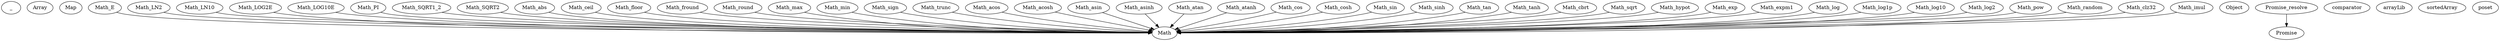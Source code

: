 digraph G {
  _[label="_"]
  Array[label="Array"]
  Map[label="Map"]
  Math[label="Math"]
  Math_E[label="Math_E"]
  Math_LN2[label="Math_LN2"]
  Math_LN10[label="Math_LN10"]
  Math_LOG2E[label="Math_LOG2E"]
  Math_LOG10E[label="Math_LOG10E"]
  Math_PI[label="Math_PI"]
  Math_SQRT1_2[label="Math_SQRT1_2"]
  Math_SQRT2[label="Math_SQRT2"]
  Math_abs[label="Math_abs"]
  Math_ceil[label="Math_ceil"]
  Math_floor[label="Math_floor"]
  Math_fround[label="Math_fround"]
  Math_round[label="Math_round"]
  Math_max[label="Math_max"]
  Math_min[label="Math_min"]
  Math_sign[label="Math_sign"]
  Math_trunc[label="Math_trunc"]
  Math_acos[label="Math_acos"]
  Math_acosh[label="Math_acosh"]
  Math_asin[label="Math_asin"]
  Math_asinh[label="Math_asinh"]
  Math_atan[label="Math_atan"]
  Math_atanh[label="Math_atanh"]
  Math_cos[label="Math_cos"]
  Math_cosh[label="Math_cosh"]
  Math_sin[label="Math_sin"]
  Math_sinh[label="Math_sinh"]
  Math_tan[label="Math_tan"]
  Math_tanh[label="Math_tanh"]
  Math_cbrt[label="Math_cbrt"]
  Math_sqrt[label="Math_sqrt"]
  Math_hypot[label="Math_hypot"]
  Math_exp[label="Math_exp"]
  Math_expm1[label="Math_expm1"]
  Math_log[label="Math_log"]
  Math_log1p[label="Math_log1p"]
  Math_log10[label="Math_log10"]
  Math_log2[label="Math_log2"]
  Math_pow[label="Math_pow"]
  Math_random[label="Math_random"]
  Math_clz32[label="Math_clz32"]
  Math_imul[label="Math_imul"]
  Object[label="Object"]
  Promise[label="Promise"]
  Promise_resolve[label="Promise_resolve"]
  comparator[label="comparator"]
  arrayLib[label="arrayLib"]
  sortedArray[label="sortedArray"]
  poset[label="poset"]
  Math_E -> Math
  Math_LN2 -> Math
  Math_LN10 -> Math
  Math_LOG2E -> Math
  Math_LOG10E -> Math
  Math_PI -> Math
  Math_SQRT1_2 -> Math
  Math_SQRT2 -> Math
  Math_abs -> Math
  Math_ceil -> Math
  Math_floor -> Math
  Math_fround -> Math
  Math_round -> Math
  Math_max -> Math
  Math_min -> Math
  Math_sign -> Math
  Math_trunc -> Math
  Math_acos -> Math
  Math_acosh -> Math
  Math_asin -> Math
  Math_asinh -> Math
  Math_atan -> Math
  Math_atanh -> Math
  Math_cos -> Math
  Math_cosh -> Math
  Math_sin -> Math
  Math_sinh -> Math
  Math_tan -> Math
  Math_tanh -> Math
  Math_cbrt -> Math
  Math_sqrt -> Math
  Math_hypot -> Math
  Math_exp -> Math
  Math_expm1 -> Math
  Math_log -> Math
  Math_log1p -> Math
  Math_log10 -> Math
  Math_log2 -> Math
  Math_pow -> Math
  Math_random -> Math
  Math_clz32 -> Math
  Math_imul -> Math
  Promise_resolve -> Promise
}
